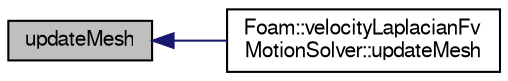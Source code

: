 digraph "updateMesh"
{
  bgcolor="transparent";
  edge [fontname="FreeSans",fontsize="10",labelfontname="FreeSans",labelfontsize="10"];
  node [fontname="FreeSans",fontsize="10",shape=record];
  rankdir="LR";
  Node1 [label="updateMesh",height=0.2,width=0.4,color="black", fillcolor="grey75", style="filled" fontcolor="black"];
  Node1 -> Node2 [dir="back",color="midnightblue",fontsize="10",style="solid",fontname="FreeSans"];
  Node2 [label="Foam::velocityLaplacianFv\lMotionSolver::updateMesh",height=0.2,width=0.4,color="black",URL="$a02723.html#ad57565956fd4064299f4bd3c4eebb1d4",tooltip="Update topology. "];
}
